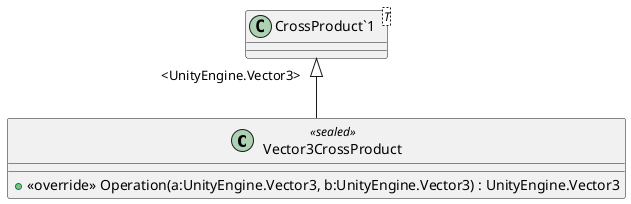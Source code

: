 @startuml
class Vector3CrossProduct <<sealed>> {
    + <<override>> Operation(a:UnityEngine.Vector3, b:UnityEngine.Vector3) : UnityEngine.Vector3
}
class "CrossProduct`1"<T> {
}
"CrossProduct`1" "<UnityEngine.Vector3>" <|-- Vector3CrossProduct
@enduml
